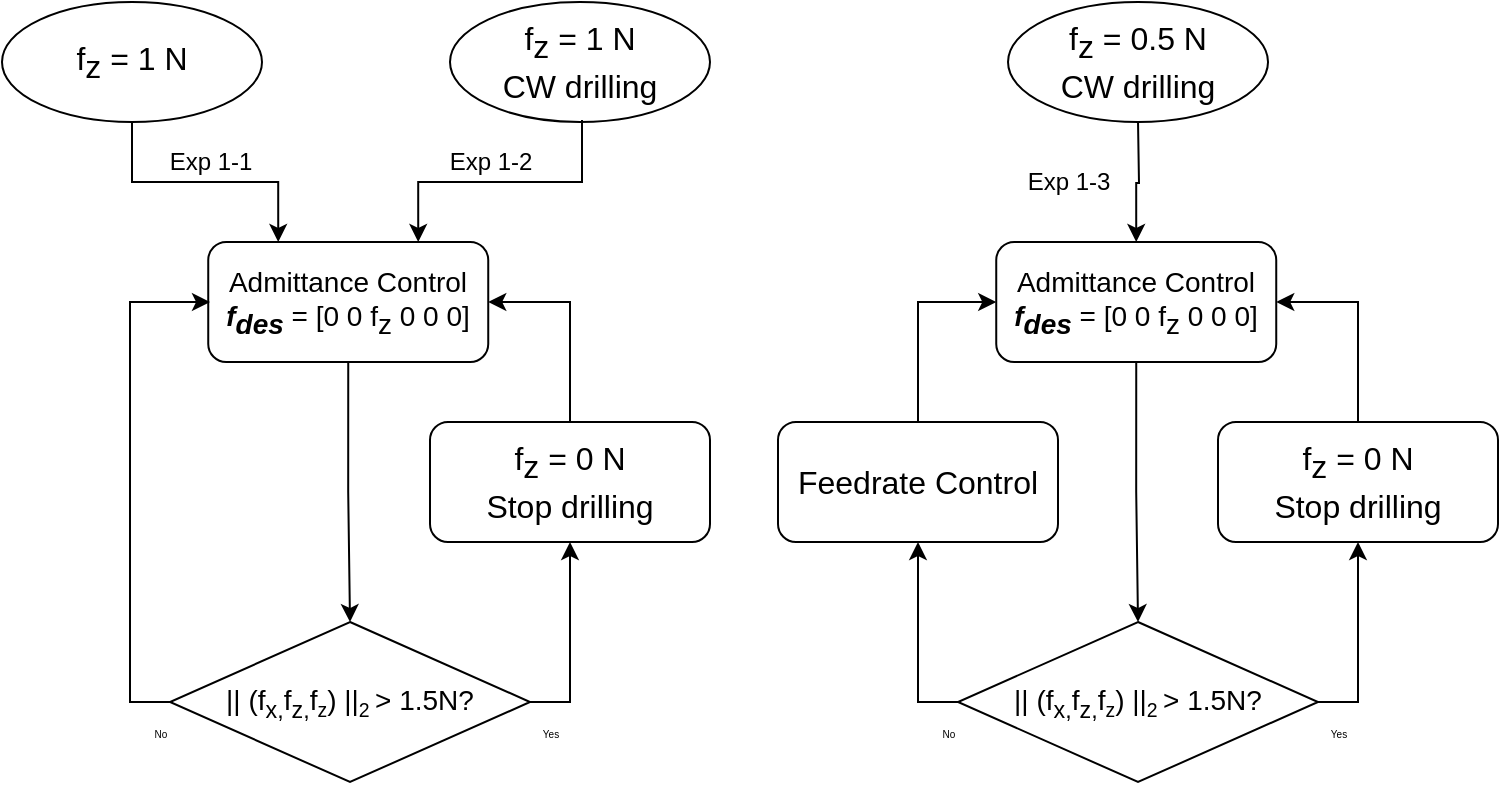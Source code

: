 <mxfile version="14.7.0" type="device"><diagram id="ryrho7vy6mzRA2VOri5Y" name="Page-1"><mxGraphModel dx="1422" dy="762" grid="1" gridSize="10" guides="1" tooltips="1" connect="1" arrows="1" fold="1" page="1" pageScale="1" pageWidth="827" pageHeight="1169" math="0" shadow="0"><root><mxCell id="0"/><mxCell id="1" parent="0"/><mxCell id="upA9QHDdcFcOHn4Vn6uC-1" style="edgeStyle=orthogonalEdgeStyle;rounded=0;orthogonalLoop=1;jettySize=auto;html=1;exitX=0.5;exitY=1;exitDx=0;exitDy=0;entryX=0.5;entryY=0;entryDx=0;entryDy=0;" edge="1" parent="1" target="upA9QHDdcFcOHn4Vn6uC-4"><mxGeometry relative="1" as="geometry"><mxPoint x="594.01" y="80" as="sourcePoint"/></mxGeometry></mxCell><mxCell id="upA9QHDdcFcOHn4Vn6uC-3" style="edgeStyle=orthogonalEdgeStyle;rounded=0;orthogonalLoop=1;jettySize=auto;html=1;exitX=0.5;exitY=1;exitDx=0;exitDy=0;entryX=0.5;entryY=0;entryDx=0;entryDy=0;" edge="1" parent="1" source="upA9QHDdcFcOHn4Vn6uC-4" target="upA9QHDdcFcOHn4Vn6uC-9"><mxGeometry relative="1" as="geometry"/></mxCell><mxCell id="upA9QHDdcFcOHn4Vn6uC-4" value="Admittance Control&lt;br style=&quot;font-size: 14px;&quot;&gt;&lt;i style=&quot;font-size: 14px;&quot;&gt;&lt;b style=&quot;font-size: 14px;&quot;&gt;f&lt;sub style=&quot;font-size: 14px;&quot;&gt;des&lt;/sub&gt;&lt;/b&gt;&lt;/i&gt;&amp;nbsp;= [0 0 f&lt;sub style=&quot;font-size: 14px;&quot;&gt;z&lt;/sub&gt;&lt;span style=&quot;font-size: 14px;&quot;&gt;&amp;nbsp;0 0 0&lt;/span&gt;&lt;span style=&quot;font-size: 14px;&quot;&gt;]&lt;/span&gt;" style="rounded=1;whiteSpace=wrap;html=1;fontSize=14;" vertex="1" parent="1"><mxGeometry x="523.12" y="140" width="140" height="60" as="geometry"/></mxCell><mxCell id="upA9QHDdcFcOHn4Vn6uC-5" style="edgeStyle=orthogonalEdgeStyle;rounded=0;orthogonalLoop=1;jettySize=auto;html=1;exitX=0.5;exitY=0;exitDx=0;exitDy=0;entryX=0;entryY=0.5;entryDx=0;entryDy=0;" edge="1" parent="1" source="upA9QHDdcFcOHn4Vn6uC-6" target="upA9QHDdcFcOHn4Vn6uC-4"><mxGeometry relative="1" as="geometry"><mxPoint x="394" y="410" as="targetPoint"/></mxGeometry></mxCell><mxCell id="upA9QHDdcFcOHn4Vn6uC-6" value="Feedrate Control" style="rounded=1;whiteSpace=wrap;html=1;fontSize=16;" vertex="1" parent="1"><mxGeometry x="414" y="230" width="140" height="60" as="geometry"/></mxCell><mxCell id="upA9QHDdcFcOHn4Vn6uC-7" style="edgeStyle=orthogonalEdgeStyle;rounded=0;orthogonalLoop=1;jettySize=auto;html=1;exitX=1;exitY=0.5;exitDx=0;exitDy=0;entryX=0.5;entryY=1;entryDx=0;entryDy=0;" edge="1" parent="1" source="upA9QHDdcFcOHn4Vn6uC-9" target="upA9QHDdcFcOHn4Vn6uC-28"><mxGeometry relative="1" as="geometry"><mxPoint x="793.1" y="290" as="targetPoint"/><Array as="points"><mxPoint x="704" y="370"/></Array></mxGeometry></mxCell><mxCell id="upA9QHDdcFcOHn4Vn6uC-8" style="edgeStyle=orthogonalEdgeStyle;rounded=0;orthogonalLoop=1;jettySize=auto;html=1;" edge="1" parent="1" target="upA9QHDdcFcOHn4Vn6uC-6"><mxGeometry relative="1" as="geometry"><mxPoint x="474" y="380" as="targetPoint"/><mxPoint x="504" y="370" as="sourcePoint"/><Array as="points"><mxPoint x="484" y="370"/></Array></mxGeometry></mxCell><mxCell id="upA9QHDdcFcOHn4Vn6uC-9" value="&lt;font style=&quot;font-size: 14px&quot;&gt;|| (f&lt;sub&gt;x,&lt;/sub&gt;f&lt;sub&gt;z,&lt;/sub&gt;f&lt;/font&gt;&lt;font&gt;&lt;span style=&quot;font-size: 11.667px&quot;&gt;&lt;sub&gt;z&lt;/sub&gt;&lt;/span&gt;&lt;span style=&quot;font-size: 14px&quot;&gt;)&lt;/span&gt;&lt;b style=&quot;font-size: 14px&quot;&gt;&amp;nbsp;&lt;/b&gt;&lt;span style=&quot;font-size: 14px&quot;&gt;||&lt;/span&gt;&lt;span style=&quot;font-size: 11.667px&quot;&gt;&lt;sub&gt;2&amp;nbsp;&lt;/sub&gt;&lt;/span&gt;&lt;span style=&quot;font-size: 14px&quot;&gt;&amp;gt; 1.5N?&lt;/span&gt;&lt;/font&gt;" style="rhombus;whiteSpace=wrap;html=1;" vertex="1" parent="1"><mxGeometry x="504.01" y="330" width="180" height="80" as="geometry"/></mxCell><mxCell id="upA9QHDdcFcOHn4Vn6uC-12" value="Yes" style="text;html=1;align=center;verticalAlign=middle;resizable=0;points=[];autosize=1;strokeColor=none;fontSize=5;" vertex="1" parent="1"><mxGeometry x="674" y="380" width="40" height="10" as="geometry"/></mxCell><mxCell id="upA9QHDdcFcOHn4Vn6uC-13" value="No" style="text;html=1;align=center;verticalAlign=middle;resizable=0;points=[];autosize=1;strokeColor=none;fontSize=5;" vertex="1" parent="1"><mxGeometry x="484" y="380" width="30" height="10" as="geometry"/></mxCell><mxCell id="upA9QHDdcFcOHn4Vn6uC-36" style="edgeStyle=orthogonalEdgeStyle;rounded=0;orthogonalLoop=1;jettySize=auto;html=1;exitX=0.5;exitY=0;exitDx=0;exitDy=0;entryX=1;entryY=0.5;entryDx=0;entryDy=0;" edge="1" parent="1" source="upA9QHDdcFcOHn4Vn6uC-28" target="upA9QHDdcFcOHn4Vn6uC-4"><mxGeometry relative="1" as="geometry"/></mxCell><mxCell id="upA9QHDdcFcOHn4Vn6uC-28" value="&lt;span style=&quot;font-size: 16px;&quot;&gt;f&lt;sub style=&quot;font-size: 16px;&quot;&gt;z&lt;/sub&gt;&lt;/span&gt;&lt;span style=&quot;font-size: 16px;&quot;&gt;&amp;nbsp;= 0 N&lt;br style=&quot;font-size: 16px;&quot;&gt;Stop drilling&lt;br style=&quot;font-size: 16px;&quot;&gt;&lt;/span&gt;" style="rounded=1;whiteSpace=wrap;html=1;fontSize=16;" vertex="1" parent="1"><mxGeometry x="634" y="230" width="140" height="60" as="geometry"/></mxCell><mxCell id="upA9QHDdcFcOHn4Vn6uC-29" value="&lt;span style=&quot;font-size: 16px;&quot;&gt;f&lt;sub style=&quot;font-size: 16px;&quot;&gt;z&lt;/sub&gt;&lt;/span&gt;&lt;span style=&quot;font-size: 16px;&quot;&gt;&amp;nbsp;= 0.5 N&lt;br style=&quot;font-size: 16px;&quot;&gt;CW drilling&lt;br style=&quot;font-size: 16px;&quot;&gt;&lt;/span&gt;" style="ellipse;whiteSpace=wrap;html=1;fontSize=16;" vertex="1" parent="1"><mxGeometry x="529.01" y="20" width="130" height="60" as="geometry"/></mxCell><mxCell id="upA9QHDdcFcOHn4Vn6uC-33" value="&lt;span style=&quot;font-size: 16px&quot;&gt;f&lt;sub style=&quot;font-size: 16px&quot;&gt;z&lt;/sub&gt;&lt;/span&gt;&lt;span style=&quot;font-size: 16px&quot;&gt;&amp;nbsp;= 1 N&lt;br style=&quot;font-size: 16px&quot;&gt;CW drilling&lt;br style=&quot;font-size: 16px&quot;&gt;&lt;/span&gt;" style="ellipse;whiteSpace=wrap;html=1;fontSize=16;" vertex="1" parent="1"><mxGeometry x="250" y="20" width="130" height="60" as="geometry"/></mxCell><mxCell id="upA9QHDdcFcOHn4Vn6uC-65" style="edgeStyle=orthogonalEdgeStyle;rounded=0;orthogonalLoop=1;jettySize=auto;html=1;exitX=0.5;exitY=1;exitDx=0;exitDy=0;entryX=0.25;entryY=0;entryDx=0;entryDy=0;" edge="1" parent="1" source="upA9QHDdcFcOHn4Vn6uC-34" target="upA9QHDdcFcOHn4Vn6uC-40"><mxGeometry relative="1" as="geometry"/></mxCell><mxCell id="upA9QHDdcFcOHn4Vn6uC-34" value="&lt;span style=&quot;font-size: 16px&quot;&gt;f&lt;sub style=&quot;font-size: 16px&quot;&gt;z&lt;/sub&gt;&lt;/span&gt;&lt;span style=&quot;font-size: 16px&quot;&gt;&amp;nbsp;= 1 N&lt;br style=&quot;font-size: 16px&quot;&gt;&lt;/span&gt;" style="ellipse;whiteSpace=wrap;html=1;fontSize=16;" vertex="1" parent="1"><mxGeometry x="26" y="20" width="130" height="60" as="geometry"/></mxCell><mxCell id="upA9QHDdcFcOHn4Vn6uC-37" style="edgeStyle=orthogonalEdgeStyle;rounded=0;orthogonalLoop=1;jettySize=auto;html=1;entryX=0.75;entryY=0;entryDx=0;entryDy=0;" edge="1" parent="1" target="upA9QHDdcFcOHn4Vn6uC-40"><mxGeometry relative="1" as="geometry"><mxPoint x="316" y="79" as="sourcePoint"/><Array as="points"><mxPoint x="316" y="79"/><mxPoint x="316" y="110"/><mxPoint x="234" y="110"/></Array></mxGeometry></mxCell><mxCell id="upA9QHDdcFcOHn4Vn6uC-39" style="edgeStyle=orthogonalEdgeStyle;rounded=0;orthogonalLoop=1;jettySize=auto;html=1;exitX=0.5;exitY=1;exitDx=0;exitDy=0;entryX=0.5;entryY=0;entryDx=0;entryDy=0;" edge="1" parent="1" source="upA9QHDdcFcOHn4Vn6uC-40" target="upA9QHDdcFcOHn4Vn6uC-45"><mxGeometry relative="1" as="geometry"/></mxCell><mxCell id="upA9QHDdcFcOHn4Vn6uC-40" value="Admittance Control&lt;br style=&quot;font-size: 14px;&quot;&gt;&lt;i style=&quot;font-size: 14px;&quot;&gt;&lt;b style=&quot;font-size: 14px;&quot;&gt;f&lt;sub style=&quot;font-size: 14px;&quot;&gt;des&lt;/sub&gt;&lt;/b&gt;&lt;/i&gt;&amp;nbsp;= [0 0 f&lt;sub style=&quot;font-size: 14px;&quot;&gt;z&lt;/sub&gt;&lt;span style=&quot;font-size: 14px;&quot;&gt;&amp;nbsp;0 0 0&lt;/span&gt;&lt;span style=&quot;font-size: 14px;&quot;&gt;]&lt;/span&gt;" style="rounded=1;whiteSpace=wrap;html=1;fontSize=14;" vertex="1" parent="1"><mxGeometry x="129.12" y="140" width="140" height="60" as="geometry"/></mxCell><mxCell id="upA9QHDdcFcOHn4Vn6uC-43" style="edgeStyle=orthogonalEdgeStyle;rounded=0;orthogonalLoop=1;jettySize=auto;html=1;exitX=1;exitY=0.5;exitDx=0;exitDy=0;entryX=0.5;entryY=1;entryDx=0;entryDy=0;" edge="1" parent="1" source="upA9QHDdcFcOHn4Vn6uC-45" target="upA9QHDdcFcOHn4Vn6uC-49"><mxGeometry relative="1" as="geometry"><mxPoint x="399.1" y="290" as="targetPoint"/><Array as="points"><mxPoint x="310" y="370"/></Array></mxGeometry></mxCell><mxCell id="upA9QHDdcFcOHn4Vn6uC-44" style="edgeStyle=orthogonalEdgeStyle;rounded=0;orthogonalLoop=1;jettySize=auto;html=1;" edge="1" parent="1"><mxGeometry relative="1" as="geometry"><mxPoint x="130" y="170" as="targetPoint"/><mxPoint x="110" y="370" as="sourcePoint"/><Array as="points"><mxPoint x="90" y="370"/></Array></mxGeometry></mxCell><mxCell id="upA9QHDdcFcOHn4Vn6uC-45" value="&lt;font style=&quot;font-size: 14px&quot;&gt;|| (f&lt;sub&gt;x,&lt;/sub&gt;f&lt;sub&gt;z,&lt;/sub&gt;f&lt;/font&gt;&lt;font&gt;&lt;span style=&quot;font-size: 11.667px&quot;&gt;&lt;sub&gt;z&lt;/sub&gt;&lt;/span&gt;&lt;span style=&quot;font-size: 14px&quot;&gt;)&lt;/span&gt;&lt;b style=&quot;font-size: 14px&quot;&gt;&amp;nbsp;&lt;/b&gt;&lt;span style=&quot;font-size: 14px&quot;&gt;||&lt;/span&gt;&lt;span style=&quot;font-size: 11.667px&quot;&gt;&lt;sub&gt;2&amp;nbsp;&lt;/sub&gt;&lt;/span&gt;&lt;span style=&quot;font-size: 14px&quot;&gt;&amp;gt; 1.5N?&lt;/span&gt;&lt;/font&gt;" style="rhombus;whiteSpace=wrap;html=1;" vertex="1" parent="1"><mxGeometry x="110.01" y="330" width="180" height="80" as="geometry"/></mxCell><mxCell id="upA9QHDdcFcOHn4Vn6uC-46" value="Yes" style="text;html=1;align=center;verticalAlign=middle;resizable=0;points=[];autosize=1;strokeColor=none;fontSize=5;" vertex="1" parent="1"><mxGeometry x="280" y="380" width="40" height="10" as="geometry"/></mxCell><mxCell id="upA9QHDdcFcOHn4Vn6uC-47" value="No" style="text;html=1;align=center;verticalAlign=middle;resizable=0;points=[];autosize=1;strokeColor=none;fontSize=5;" vertex="1" parent="1"><mxGeometry x="90" y="380" width="30" height="10" as="geometry"/></mxCell><mxCell id="upA9QHDdcFcOHn4Vn6uC-48" style="edgeStyle=orthogonalEdgeStyle;rounded=0;orthogonalLoop=1;jettySize=auto;html=1;exitX=0.5;exitY=0;exitDx=0;exitDy=0;entryX=1;entryY=0.5;entryDx=0;entryDy=0;" edge="1" parent="1" source="upA9QHDdcFcOHn4Vn6uC-49" target="upA9QHDdcFcOHn4Vn6uC-40"><mxGeometry relative="1" as="geometry"/></mxCell><mxCell id="upA9QHDdcFcOHn4Vn6uC-49" value="&lt;span style=&quot;font-size: 16px;&quot;&gt;f&lt;sub style=&quot;font-size: 16px;&quot;&gt;z&lt;/sub&gt;&lt;/span&gt;&lt;span style=&quot;font-size: 16px;&quot;&gt;&amp;nbsp;= 0 N&lt;br style=&quot;font-size: 16px;&quot;&gt;Stop drilling&lt;br style=&quot;font-size: 16px;&quot;&gt;&lt;/span&gt;" style="rounded=1;whiteSpace=wrap;html=1;fontSize=16;" vertex="1" parent="1"><mxGeometry x="240" y="230" width="140" height="60" as="geometry"/></mxCell><mxCell id="upA9QHDdcFcOHn4Vn6uC-66" value="Exp 1-1" style="text;html=1;align=center;verticalAlign=middle;resizable=0;points=[];autosize=1;strokeColor=none;" vertex="1" parent="1"><mxGeometry x="100" y="90" width="60" height="20" as="geometry"/></mxCell><mxCell id="upA9QHDdcFcOHn4Vn6uC-67" value="Exp 1-2" style="text;html=1;align=center;verticalAlign=middle;resizable=0;points=[];autosize=1;strokeColor=none;" vertex="1" parent="1"><mxGeometry x="240" y="90" width="60" height="20" as="geometry"/></mxCell><mxCell id="upA9QHDdcFcOHn4Vn6uC-68" value="Exp 1-3" style="text;html=1;align=center;verticalAlign=middle;resizable=0;points=[];autosize=1;strokeColor=none;" vertex="1" parent="1"><mxGeometry x="529.01" y="100" width="60" height="20" as="geometry"/></mxCell></root></mxGraphModel></diagram></mxfile>